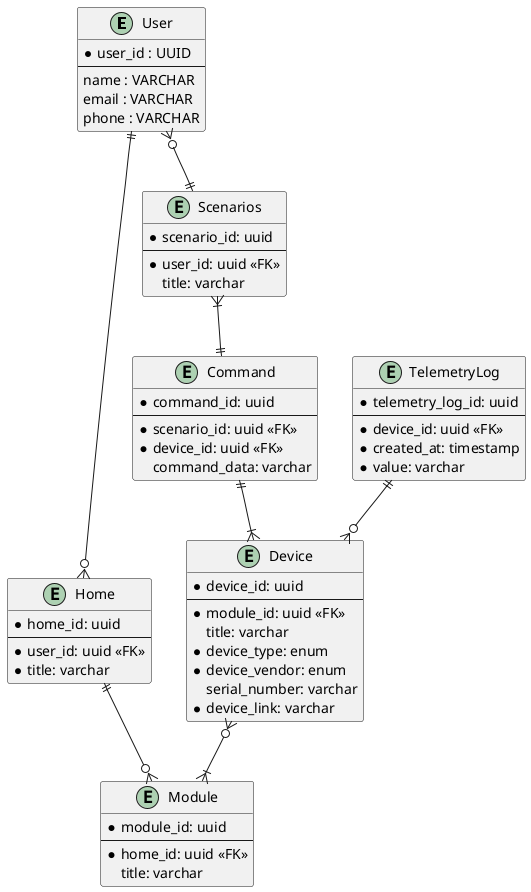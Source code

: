 @startuml
' Defining Entities
entity "User" {
*user_id : UUID
--
name : VARCHAR
email : VARCHAR
phone : VARCHAR
}

entity "Home" {
*home_id: uuid
--
*user_id: uuid <<FK>>
*title: varchar
}

entity "Module" {
*module_id: uuid
--
*home_id: uuid <<FK>>
title: varchar
}

entity "Device" {
*device_id: uuid
--
*module_id: uuid <<FK>>
title: varchar
*device_type: enum
*device_vendor: enum
serial_number: varchar
*device_link: varchar
}

entity "TelemetryLog" {
*telemetry_log_id: uuid
--
*device_id: uuid <<FK>>
*created_at: timestamp
*value: varchar
}

entity "Scenarios" {
*scenario_id: uuid
--
*user_id: uuid <<FK>>
title: varchar
}

entity "Command" {
*command_id: uuid
--
*scenario_id: uuid <<FK>>
*device_id: uuid <<FK>>
command_data: varchar
}

' Defining Relationships
"User" ||--o{ "Home"
"Home" ||--o{ "Module"
"Device" }o--|{ "Module"
"TelemetryLog" ||--o{ "Device"
"User" }o--|| "Scenarios"
"Scenarios" }|--|| "Command"
"Command" ||--|{ "Device"
@enduml
